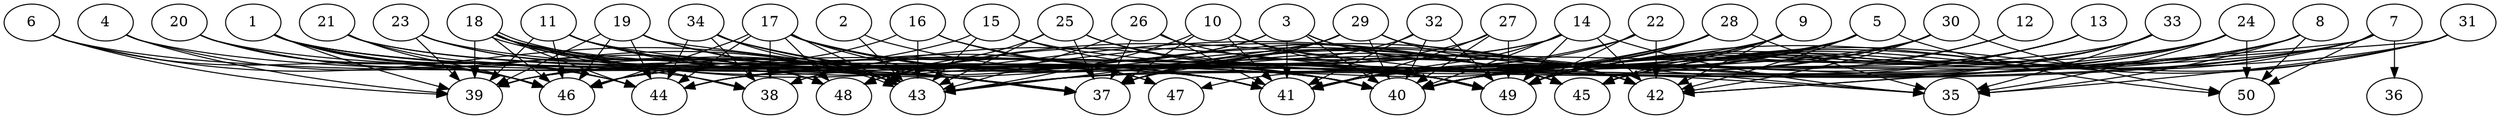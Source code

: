 // DAG automatically generated by daggen at Thu Oct  3 14:07:57 2019
// ./daggen --dot -n 50 --ccr 0.4 --fat 0.9 --regular 0.9 --density 0.6 --mindata 5242880 --maxdata 52428800 
digraph G {
  1 [size="109242880", alpha="0.01", expect_size="43697152"] 
  1 -> 37 [size ="43697152"]
  1 -> 39 [size ="43697152"]
  1 -> 40 [size ="43697152"]
  1 -> 41 [size ="43697152"]
  1 -> 44 [size ="43697152"]
  1 -> 46 [size ="43697152"]
  1 -> 48 [size ="43697152"]
  2 [size="45957120", alpha="0.20", expect_size="18382848"] 
  2 -> 40 [size ="18382848"]
  2 -> 43 [size ="18382848"]
  3 [size="63075840", alpha="0.19", expect_size="25230336"] 
  3 -> 38 [size ="25230336"]
  3 -> 40 [size ="25230336"]
  3 -> 41 [size ="25230336"]
  3 -> 42 [size ="25230336"]
  3 -> 45 [size ="25230336"]
  3 -> 48 [size ="25230336"]
  4 [size="19496960", alpha="0.08", expect_size="7798784"] 
  4 -> 38 [size ="7798784"]
  4 -> 39 [size ="7798784"]
  4 -> 40 [size ="7798784"]
  5 [size="129989120", alpha="0.10", expect_size="51995648"] 
  5 -> 37 [size ="51995648"]
  5 -> 40 [size ="51995648"]
  5 -> 42 [size ="51995648"]
  5 -> 43 [size ="51995648"]
  5 -> 48 [size ="51995648"]
  5 -> 49 [size ="51995648"]
  5 -> 50 [size ="51995648"]
  6 [size="92398080", alpha="0.19", expect_size="36959232"] 
  6 -> 39 [size ="36959232"]
  6 -> 41 [size ="36959232"]
  6 -> 43 [size ="36959232"]
  6 -> 46 [size ="36959232"]
  7 [size="78128640", alpha="0.03", expect_size="31251456"] 
  7 -> 36 [size ="31251456"]
  7 -> 39 [size ="31251456"]
  7 -> 40 [size ="31251456"]
  7 -> 42 [size ="31251456"]
  7 -> 43 [size ="31251456"]
  7 -> 45 [size ="31251456"]
  7 -> 50 [size ="31251456"]
  8 [size="67002880", alpha="0.18", expect_size="26801152"] 
  8 -> 35 [size ="26801152"]
  8 -> 44 [size ="26801152"]
  8 -> 45 [size ="26801152"]
  8 -> 46 [size ="26801152"]
  8 -> 50 [size ="26801152"]
  9 [size="63472640", alpha="0.08", expect_size="25389056"] 
  9 -> 40 [size ="25389056"]
  9 -> 41 [size ="25389056"]
  9 -> 42 [size ="25389056"]
  9 -> 44 [size ="25389056"]
  9 -> 45 [size ="25389056"]
  10 [size="16291840", alpha="0.04", expect_size="6516736"] 
  10 -> 37 [size ="6516736"]
  10 -> 41 [size ="6516736"]
  10 -> 43 [size ="6516736"]
  10 -> 45 [size ="6516736"]
  10 -> 49 [size ="6516736"]
  11 [size="121402880", alpha="0.19", expect_size="48561152"] 
  11 -> 37 [size ="48561152"]
  11 -> 39 [size ="48561152"]
  11 -> 43 [size ="48561152"]
  11 -> 45 [size ="48561152"]
  11 -> 46 [size ="48561152"]
  11 -> 47 [size ="48561152"]
  11 -> 49 [size ="48561152"]
  12 [size="127736320", alpha="0.11", expect_size="51094528"] 
  12 -> 40 [size ="51094528"]
  12 -> 49 [size ="51094528"]
  13 [size="125089280", alpha="0.05", expect_size="50035712"] 
  13 -> 40 [size ="50035712"]
  13 -> 41 [size ="50035712"]
  13 -> 45 [size ="50035712"]
  13 -> 49 [size ="50035712"]
  14 [size="118543360", alpha="0.03", expect_size="47417344"] 
  14 -> 35 [size ="47417344"]
  14 -> 39 [size ="47417344"]
  14 -> 40 [size ="47417344"]
  14 -> 41 [size ="47417344"]
  14 -> 42 [size ="47417344"]
  14 -> 46 [size ="47417344"]
  14 -> 49 [size ="47417344"]
  15 [size="50275840", alpha="0.06", expect_size="20110336"] 
  15 -> 35 [size ="20110336"]
  15 -> 39 [size ="20110336"]
  15 -> 40 [size ="20110336"]
  15 -> 43 [size ="20110336"]
  16 [size="111470080", alpha="0.14", expect_size="44588032"] 
  16 -> 40 [size ="44588032"]
  16 -> 43 [size ="44588032"]
  16 -> 45 [size ="44588032"]
  16 -> 46 [size ="44588032"]
  17 [size="104896000", alpha="0.18", expect_size="41958400"] 
  17 -> 37 [size ="41958400"]
  17 -> 38 [size ="41958400"]
  17 -> 40 [size ="41958400"]
  17 -> 41 [size ="41958400"]
  17 -> 42 [size ="41958400"]
  17 -> 43 [size ="41958400"]
  17 -> 44 [size ="41958400"]
  17 -> 45 [size ="41958400"]
  17 -> 46 [size ="41958400"]
  17 -> 47 [size ="41958400"]
  17 -> 48 [size ="41958400"]
  17 -> 49 [size ="41958400"]
  18 [size="121336320", alpha="0.08", expect_size="48534528"] 
  18 -> 37 [size ="48534528"]
  18 -> 38 [size ="48534528"]
  18 -> 39 [size ="48534528"]
  18 -> 41 [size ="48534528"]
  18 -> 43 [size ="48534528"]
  18 -> 43 [size ="48534528"]
  18 -> 44 [size ="48534528"]
  18 -> 45 [size ="48534528"]
  18 -> 46 [size ="48534528"]
  18 -> 48 [size ="48534528"]
  18 -> 49 [size ="48534528"]
  19 [size="107676160", alpha="0.02", expect_size="43070464"] 
  19 -> 37 [size ="43070464"]
  19 -> 39 [size ="43070464"]
  19 -> 41 [size ="43070464"]
  19 -> 42 [size ="43070464"]
  19 -> 44 [size ="43070464"]
  19 -> 46 [size ="43070464"]
  19 -> 49 [size ="43070464"]
  20 [size="39569920", alpha="0.19", expect_size="15827968"] 
  20 -> 37 [size ="15827968"]
  20 -> 43 [size ="15827968"]
  20 -> 44 [size ="15827968"]
  20 -> 46 [size ="15827968"]
  21 [size="64875520", alpha="0.13", expect_size="25950208"] 
  21 -> 40 [size ="25950208"]
  21 -> 41 [size ="25950208"]
  21 -> 44 [size ="25950208"]
  21 -> 46 [size ="25950208"]
  22 [size="61688320", alpha="0.13", expect_size="24675328"] 
  22 -> 38 [size ="24675328"]
  22 -> 41 [size ="24675328"]
  22 -> 42 [size ="24675328"]
  22 -> 49 [size ="24675328"]
  23 [size="124218880", alpha="0.01", expect_size="49687552"] 
  23 -> 39 [size ="49687552"]
  23 -> 43 [size ="49687552"]
  23 -> 48 [size ="49687552"]
  23 -> 49 [size ="49687552"]
  24 [size="33149440", alpha="0.10", expect_size="13259776"] 
  24 -> 35 [size ="13259776"]
  24 -> 37 [size ="13259776"]
  24 -> 45 [size ="13259776"]
  24 -> 46 [size ="13259776"]
  24 -> 49 [size ="13259776"]
  24 -> 50 [size ="13259776"]
  25 [size="50583040", alpha="0.19", expect_size="20233216"] 
  25 -> 37 [size ="20233216"]
  25 -> 42 [size ="20233216"]
  25 -> 43 [size ="20233216"]
  25 -> 48 [size ="20233216"]
  25 -> 49 [size ="20233216"]
  26 [size="88744960", alpha="0.02", expect_size="35497984"] 
  26 -> 37 [size ="35497984"]
  26 -> 41 [size ="35497984"]
  26 -> 43 [size ="35497984"]
  26 -> 45 [size ="35497984"]
  27 [size="55828480", alpha="0.15", expect_size="22331392"] 
  27 -> 37 [size ="22331392"]
  27 -> 40 [size ="22331392"]
  27 -> 41 [size ="22331392"]
  27 -> 49 [size ="22331392"]
  28 [size="46581760", alpha="0.18", expect_size="18632704"] 
  28 -> 35 [size ="18632704"]
  28 -> 40 [size ="18632704"]
  28 -> 43 [size ="18632704"]
  28 -> 48 [size ="18632704"]
  28 -> 49 [size ="18632704"]
  29 [size="95272960", alpha="0.09", expect_size="38109184"] 
  29 -> 35 [size ="38109184"]
  29 -> 37 [size ="38109184"]
  29 -> 40 [size ="38109184"]
  29 -> 42 [size ="38109184"]
  29 -> 43 [size ="38109184"]
  29 -> 44 [size ="38109184"]
  30 [size="104404480", alpha="0.00", expect_size="41761792"] 
  30 -> 37 [size ="41761792"]
  30 -> 41 [size ="41761792"]
  30 -> 42 [size ="41761792"]
  30 -> 43 [size ="41761792"]
  30 -> 49 [size ="41761792"]
  30 -> 50 [size ="41761792"]
  31 [size="100152320", alpha="0.10", expect_size="40060928"] 
  31 -> 35 [size ="40060928"]
  31 -> 41 [size ="40060928"]
  31 -> 42 [size ="40060928"]
  31 -> 45 [size ="40060928"]
  31 -> 49 [size ="40060928"]
  32 [size="60692480", alpha="0.20", expect_size="24276992"] 
  32 -> 37 [size ="24276992"]
  32 -> 40 [size ="24276992"]
  32 -> 41 [size ="24276992"]
  32 -> 49 [size ="24276992"]
  33 [size="18877440", alpha="0.08", expect_size="7550976"] 
  33 -> 35 [size ="7550976"]
  33 -> 40 [size ="7550976"]
  33 -> 41 [size ="7550976"]
  33 -> 45 [size ="7550976"]
  33 -> 47 [size ="7550976"]
  33 -> 49 [size ="7550976"]
  34 [size="24670720", alpha="0.15", expect_size="9868288"] 
  34 -> 38 [size ="9868288"]
  34 -> 40 [size ="9868288"]
  34 -> 41 [size ="9868288"]
  34 -> 43 [size ="9868288"]
  34 -> 44 [size ="9868288"]
  34 -> 45 [size ="9868288"]
  35 [size="84467200", alpha="0.07", expect_size="33786880"] 
  36 [size="79216640", alpha="0.16", expect_size="31686656"] 
  37 [size="88217600", alpha="0.01", expect_size="35287040"] 
  38 [size="58521600", alpha="0.05", expect_size="23408640"] 
  39 [size="44026880", alpha="0.04", expect_size="17610752"] 
  40 [size="95104000", alpha="0.07", expect_size="38041600"] 
  41 [size="96970240", alpha="0.20", expect_size="38788096"] 
  42 [size="39959040", alpha="0.01", expect_size="15983616"] 
  43 [size="38704640", alpha="0.00", expect_size="15481856"] 
  44 [size="87219200", alpha="0.03", expect_size="34887680"] 
  45 [size="55016960", alpha="0.13", expect_size="22006784"] 
  46 [size="97231360", alpha="0.15", expect_size="38892544"] 
  47 [size="76295680", alpha="0.04", expect_size="30518272"] 
  48 [size="84003840", alpha="0.19", expect_size="33601536"] 
  49 [size="110620160", alpha="0.08", expect_size="44248064"] 
  50 [size="14784000", alpha="0.13", expect_size="5913600"] 
}
